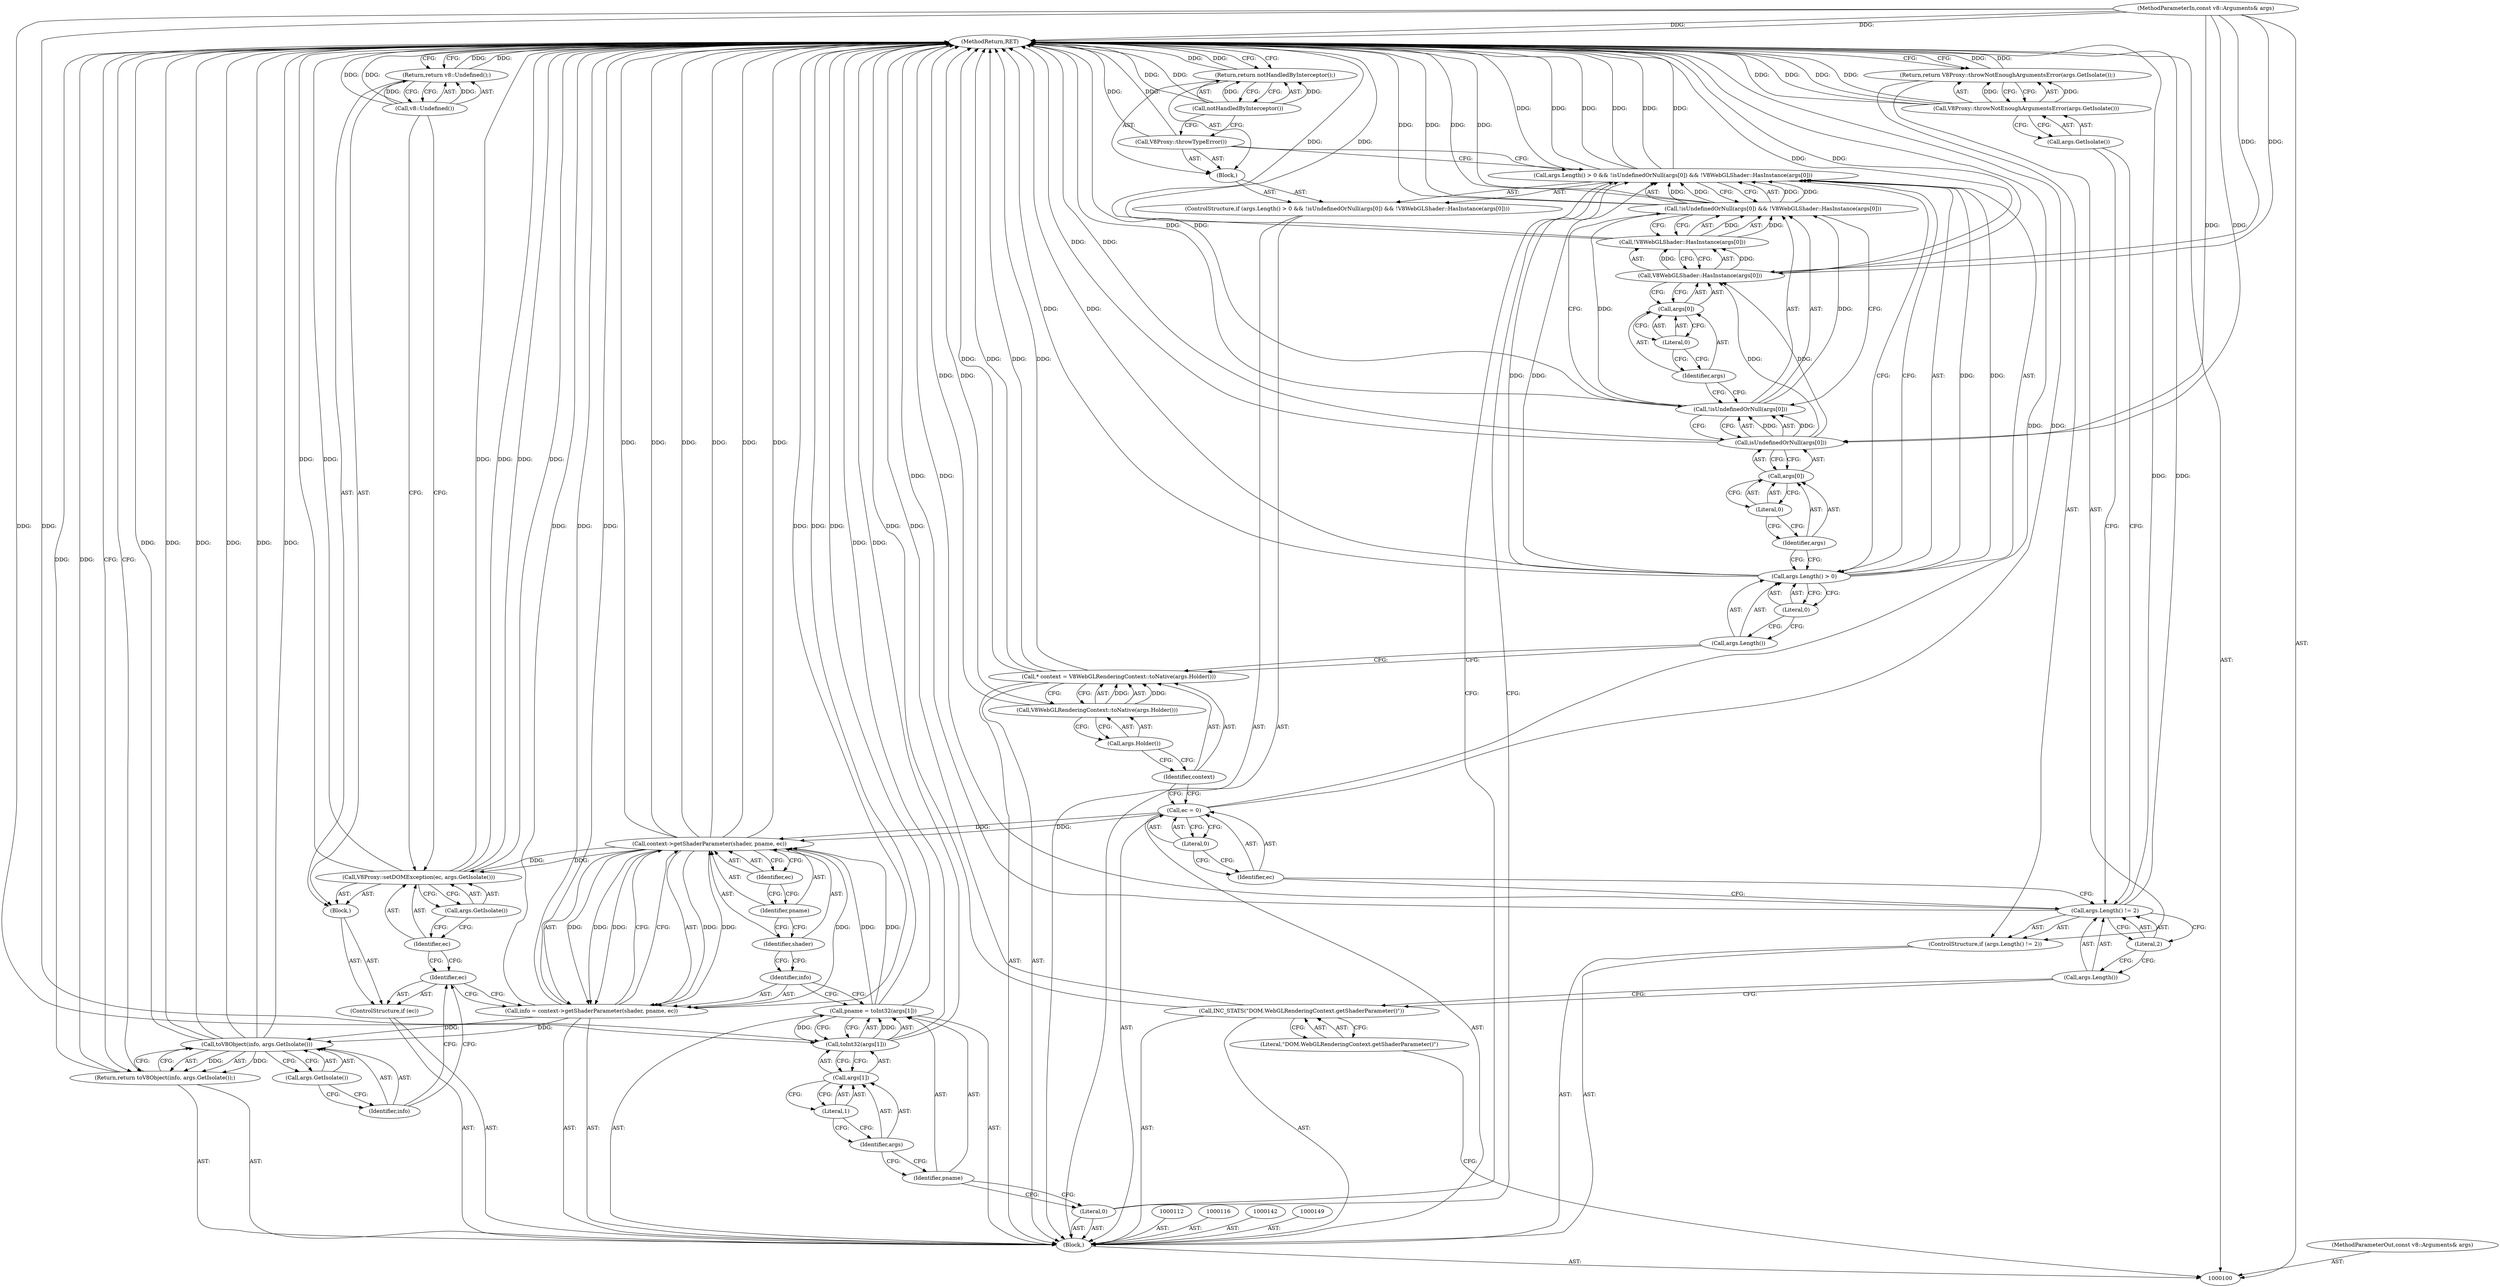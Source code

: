 digraph "0_Chrome_e9372a1bfd3588a80fcf49aa07321f0971dd6091_60" {
"1000168" [label="(MethodReturn,RET)"];
"1000101" [label="(MethodParameterIn,const v8::Arguments& args)"];
"1000266" [label="(MethodParameterOut,const v8::Arguments& args)"];
"1000125" [label="(Literal,0)"];
"1000126" [label="(Call,!isUndefinedOrNull(args[0]) && !V8WebGLShader::HasInstance(args[0]))"];
"1000127" [label="(Call,!isUndefinedOrNull(args[0]))"];
"1000128" [label="(Call,isUndefinedOrNull(args[0]))"];
"1000121" [label="(ControlStructure,if (args.Length() > 0 && !isUndefinedOrNull(args[0]) && !V8WebGLShader::HasInstance(args[0])))"];
"1000129" [label="(Call,args[0])"];
"1000130" [label="(Identifier,args)"];
"1000131" [label="(Literal,0)"];
"1000132" [label="(Call,!V8WebGLShader::HasInstance(args[0]))"];
"1000133" [label="(Call,V8WebGLShader::HasInstance(args[0]))"];
"1000122" [label="(Call,args.Length() > 0 && !isUndefinedOrNull(args[0]) && !V8WebGLShader::HasInstance(args[0]))"];
"1000123" [label="(Call,args.Length() > 0)"];
"1000124" [label="(Call,args.Length())"];
"1000134" [label="(Call,args[0])"];
"1000135" [label="(Identifier,args)"];
"1000136" [label="(Literal,0)"];
"1000137" [label="(Block,)"];
"1000138" [label="(Call,V8Proxy::throwTypeError())"];
"1000140" [label="(Call,notHandledByInterceptor())"];
"1000139" [label="(Return,return notHandledByInterceptor();)"];
"1000141" [label="(Literal,0)"];
"1000143" [label="(Call,pname = toInt32(args[1]))"];
"1000144" [label="(Identifier,pname)"];
"1000145" [label="(Call,toInt32(args[1]))"];
"1000146" [label="(Call,args[1])"];
"1000147" [label="(Identifier,args)"];
"1000148" [label="(Literal,1)"];
"1000150" [label="(Call,info = context->getShaderParameter(shader, pname, ec))"];
"1000151" [label="(Identifier,info)"];
"1000152" [label="(Call,context->getShaderParameter(shader, pname, ec))"];
"1000153" [label="(Identifier,shader)"];
"1000154" [label="(Identifier,pname)"];
"1000155" [label="(Identifier,ec)"];
"1000158" [label="(Block,)"];
"1000156" [label="(ControlStructure,if (ec))"];
"1000157" [label="(Identifier,ec)"];
"1000160" [label="(Identifier,ec)"];
"1000161" [label="(Call,args.GetIsolate())"];
"1000159" [label="(Call,V8Proxy::setDOMException(ec, args.GetIsolate()))"];
"1000163" [label="(Call,v8::Undefined())"];
"1000162" [label="(Return,return v8::Undefined();)"];
"1000102" [label="(Block,)"];
"1000165" [label="(Call,toV8Object(info, args.GetIsolate()))"];
"1000166" [label="(Identifier,info)"];
"1000167" [label="(Call,args.GetIsolate())"];
"1000164" [label="(Return,return toV8Object(info, args.GetIsolate());)"];
"1000104" [label="(Literal,\"DOM.WebGLRenderingContext.getShaderParameter()\")"];
"1000103" [label="(Call,INC_STATS(\"DOM.WebGLRenderingContext.getShaderParameter()\"))"];
"1000108" [label="(Literal,2)"];
"1000105" [label="(ControlStructure,if (args.Length() != 2))"];
"1000106" [label="(Call,args.Length() != 2)"];
"1000107" [label="(Call,args.Length())"];
"1000110" [label="(Call,V8Proxy::throwNotEnoughArgumentsError(args.GetIsolate()))"];
"1000111" [label="(Call,args.GetIsolate())"];
"1000109" [label="(Return,return V8Proxy::throwNotEnoughArgumentsError(args.GetIsolate());)"];
"1000113" [label="(Call,ec = 0)"];
"1000114" [label="(Identifier,ec)"];
"1000115" [label="(Literal,0)"];
"1000117" [label="(Call,* context = V8WebGLRenderingContext::toNative(args.Holder()))"];
"1000118" [label="(Identifier,context)"];
"1000119" [label="(Call,V8WebGLRenderingContext::toNative(args.Holder()))"];
"1000120" [label="(Call,args.Holder())"];
"1000168" -> "1000100"  [label="AST: "];
"1000168" -> "1000109"  [label="CFG: "];
"1000168" -> "1000139"  [label="CFG: "];
"1000168" -> "1000162"  [label="CFG: "];
"1000168" -> "1000164"  [label="CFG: "];
"1000139" -> "1000168"  [label="DDG: "];
"1000122" -> "1000168"  [label="DDG: "];
"1000122" -> "1000168"  [label="DDG: "];
"1000122" -> "1000168"  [label="DDG: "];
"1000117" -> "1000168"  [label="DDG: "];
"1000117" -> "1000168"  [label="DDG: "];
"1000132" -> "1000168"  [label="DDG: "];
"1000152" -> "1000168"  [label="DDG: "];
"1000152" -> "1000168"  [label="DDG: "];
"1000152" -> "1000168"  [label="DDG: "];
"1000106" -> "1000168"  [label="DDG: "];
"1000106" -> "1000168"  [label="DDG: "];
"1000159" -> "1000168"  [label="DDG: "];
"1000159" -> "1000168"  [label="DDG: "];
"1000159" -> "1000168"  [label="DDG: "];
"1000150" -> "1000168"  [label="DDG: "];
"1000150" -> "1000168"  [label="DDG: "];
"1000113" -> "1000168"  [label="DDG: "];
"1000126" -> "1000168"  [label="DDG: "];
"1000126" -> "1000168"  [label="DDG: "];
"1000165" -> "1000168"  [label="DDG: "];
"1000165" -> "1000168"  [label="DDG: "];
"1000165" -> "1000168"  [label="DDG: "];
"1000140" -> "1000168"  [label="DDG: "];
"1000128" -> "1000168"  [label="DDG: "];
"1000103" -> "1000168"  [label="DDG: "];
"1000133" -> "1000168"  [label="DDG: "];
"1000101" -> "1000168"  [label="DDG: "];
"1000110" -> "1000168"  [label="DDG: "];
"1000110" -> "1000168"  [label="DDG: "];
"1000119" -> "1000168"  [label="DDG: "];
"1000143" -> "1000168"  [label="DDG: "];
"1000127" -> "1000168"  [label="DDG: "];
"1000138" -> "1000168"  [label="DDG: "];
"1000163" -> "1000168"  [label="DDG: "];
"1000145" -> "1000168"  [label="DDG: "];
"1000123" -> "1000168"  [label="DDG: "];
"1000162" -> "1000168"  [label="DDG: "];
"1000164" -> "1000168"  [label="DDG: "];
"1000109" -> "1000168"  [label="DDG: "];
"1000101" -> "1000100"  [label="AST: "];
"1000101" -> "1000168"  [label="DDG: "];
"1000101" -> "1000128"  [label="DDG: "];
"1000101" -> "1000133"  [label="DDG: "];
"1000101" -> "1000145"  [label="DDG: "];
"1000266" -> "1000100"  [label="AST: "];
"1000125" -> "1000123"  [label="AST: "];
"1000125" -> "1000124"  [label="CFG: "];
"1000123" -> "1000125"  [label="CFG: "];
"1000126" -> "1000122"  [label="AST: "];
"1000126" -> "1000127"  [label="CFG: "];
"1000126" -> "1000132"  [label="CFG: "];
"1000127" -> "1000126"  [label="AST: "];
"1000132" -> "1000126"  [label="AST: "];
"1000122" -> "1000126"  [label="CFG: "];
"1000126" -> "1000168"  [label="DDG: "];
"1000126" -> "1000168"  [label="DDG: "];
"1000126" -> "1000122"  [label="DDG: "];
"1000126" -> "1000122"  [label="DDG: "];
"1000127" -> "1000126"  [label="DDG: "];
"1000132" -> "1000126"  [label="DDG: "];
"1000127" -> "1000126"  [label="AST: "];
"1000127" -> "1000128"  [label="CFG: "];
"1000128" -> "1000127"  [label="AST: "];
"1000135" -> "1000127"  [label="CFG: "];
"1000126" -> "1000127"  [label="CFG: "];
"1000127" -> "1000168"  [label="DDG: "];
"1000127" -> "1000126"  [label="DDG: "];
"1000128" -> "1000127"  [label="DDG: "];
"1000128" -> "1000127"  [label="AST: "];
"1000128" -> "1000129"  [label="CFG: "];
"1000129" -> "1000128"  [label="AST: "];
"1000127" -> "1000128"  [label="CFG: "];
"1000128" -> "1000168"  [label="DDG: "];
"1000128" -> "1000127"  [label="DDG: "];
"1000101" -> "1000128"  [label="DDG: "];
"1000128" -> "1000133"  [label="DDG: "];
"1000121" -> "1000102"  [label="AST: "];
"1000122" -> "1000121"  [label="AST: "];
"1000137" -> "1000121"  [label="AST: "];
"1000129" -> "1000128"  [label="AST: "];
"1000129" -> "1000131"  [label="CFG: "];
"1000130" -> "1000129"  [label="AST: "];
"1000131" -> "1000129"  [label="AST: "];
"1000128" -> "1000129"  [label="CFG: "];
"1000130" -> "1000129"  [label="AST: "];
"1000130" -> "1000123"  [label="CFG: "];
"1000131" -> "1000130"  [label="CFG: "];
"1000131" -> "1000129"  [label="AST: "];
"1000131" -> "1000130"  [label="CFG: "];
"1000129" -> "1000131"  [label="CFG: "];
"1000132" -> "1000126"  [label="AST: "];
"1000132" -> "1000133"  [label="CFG: "];
"1000133" -> "1000132"  [label="AST: "];
"1000126" -> "1000132"  [label="CFG: "];
"1000132" -> "1000168"  [label="DDG: "];
"1000132" -> "1000126"  [label="DDG: "];
"1000133" -> "1000132"  [label="DDG: "];
"1000133" -> "1000132"  [label="AST: "];
"1000133" -> "1000134"  [label="CFG: "];
"1000134" -> "1000133"  [label="AST: "];
"1000132" -> "1000133"  [label="CFG: "];
"1000133" -> "1000168"  [label="DDG: "];
"1000133" -> "1000132"  [label="DDG: "];
"1000128" -> "1000133"  [label="DDG: "];
"1000101" -> "1000133"  [label="DDG: "];
"1000122" -> "1000121"  [label="AST: "];
"1000122" -> "1000123"  [label="CFG: "];
"1000122" -> "1000126"  [label="CFG: "];
"1000123" -> "1000122"  [label="AST: "];
"1000126" -> "1000122"  [label="AST: "];
"1000138" -> "1000122"  [label="CFG: "];
"1000141" -> "1000122"  [label="CFG: "];
"1000122" -> "1000168"  [label="DDG: "];
"1000122" -> "1000168"  [label="DDG: "];
"1000122" -> "1000168"  [label="DDG: "];
"1000123" -> "1000122"  [label="DDG: "];
"1000123" -> "1000122"  [label="DDG: "];
"1000126" -> "1000122"  [label="DDG: "];
"1000126" -> "1000122"  [label="DDG: "];
"1000123" -> "1000122"  [label="AST: "];
"1000123" -> "1000125"  [label="CFG: "];
"1000124" -> "1000123"  [label="AST: "];
"1000125" -> "1000123"  [label="AST: "];
"1000130" -> "1000123"  [label="CFG: "];
"1000122" -> "1000123"  [label="CFG: "];
"1000123" -> "1000168"  [label="DDG: "];
"1000123" -> "1000122"  [label="DDG: "];
"1000123" -> "1000122"  [label="DDG: "];
"1000124" -> "1000123"  [label="AST: "];
"1000124" -> "1000117"  [label="CFG: "];
"1000125" -> "1000124"  [label="CFG: "];
"1000134" -> "1000133"  [label="AST: "];
"1000134" -> "1000136"  [label="CFG: "];
"1000135" -> "1000134"  [label="AST: "];
"1000136" -> "1000134"  [label="AST: "];
"1000133" -> "1000134"  [label="CFG: "];
"1000135" -> "1000134"  [label="AST: "];
"1000135" -> "1000127"  [label="CFG: "];
"1000136" -> "1000135"  [label="CFG: "];
"1000136" -> "1000134"  [label="AST: "];
"1000136" -> "1000135"  [label="CFG: "];
"1000134" -> "1000136"  [label="CFG: "];
"1000137" -> "1000121"  [label="AST: "];
"1000138" -> "1000137"  [label="AST: "];
"1000139" -> "1000137"  [label="AST: "];
"1000138" -> "1000137"  [label="AST: "];
"1000138" -> "1000122"  [label="CFG: "];
"1000140" -> "1000138"  [label="CFG: "];
"1000138" -> "1000168"  [label="DDG: "];
"1000140" -> "1000139"  [label="AST: "];
"1000140" -> "1000138"  [label="CFG: "];
"1000139" -> "1000140"  [label="CFG: "];
"1000140" -> "1000168"  [label="DDG: "];
"1000140" -> "1000139"  [label="DDG: "];
"1000139" -> "1000137"  [label="AST: "];
"1000139" -> "1000140"  [label="CFG: "];
"1000140" -> "1000139"  [label="AST: "];
"1000168" -> "1000139"  [label="CFG: "];
"1000139" -> "1000168"  [label="DDG: "];
"1000140" -> "1000139"  [label="DDG: "];
"1000141" -> "1000102"  [label="AST: "];
"1000141" -> "1000122"  [label="CFG: "];
"1000144" -> "1000141"  [label="CFG: "];
"1000143" -> "1000102"  [label="AST: "];
"1000143" -> "1000145"  [label="CFG: "];
"1000144" -> "1000143"  [label="AST: "];
"1000145" -> "1000143"  [label="AST: "];
"1000151" -> "1000143"  [label="CFG: "];
"1000143" -> "1000168"  [label="DDG: "];
"1000145" -> "1000143"  [label="DDG: "];
"1000143" -> "1000152"  [label="DDG: "];
"1000144" -> "1000143"  [label="AST: "];
"1000144" -> "1000141"  [label="CFG: "];
"1000147" -> "1000144"  [label="CFG: "];
"1000145" -> "1000143"  [label="AST: "];
"1000145" -> "1000146"  [label="CFG: "];
"1000146" -> "1000145"  [label="AST: "];
"1000143" -> "1000145"  [label="CFG: "];
"1000145" -> "1000168"  [label="DDG: "];
"1000145" -> "1000143"  [label="DDG: "];
"1000101" -> "1000145"  [label="DDG: "];
"1000146" -> "1000145"  [label="AST: "];
"1000146" -> "1000148"  [label="CFG: "];
"1000147" -> "1000146"  [label="AST: "];
"1000148" -> "1000146"  [label="AST: "];
"1000145" -> "1000146"  [label="CFG: "];
"1000147" -> "1000146"  [label="AST: "];
"1000147" -> "1000144"  [label="CFG: "];
"1000148" -> "1000147"  [label="CFG: "];
"1000148" -> "1000146"  [label="AST: "];
"1000148" -> "1000147"  [label="CFG: "];
"1000146" -> "1000148"  [label="CFG: "];
"1000150" -> "1000102"  [label="AST: "];
"1000150" -> "1000152"  [label="CFG: "];
"1000151" -> "1000150"  [label="AST: "];
"1000152" -> "1000150"  [label="AST: "];
"1000157" -> "1000150"  [label="CFG: "];
"1000150" -> "1000168"  [label="DDG: "];
"1000150" -> "1000168"  [label="DDG: "];
"1000152" -> "1000150"  [label="DDG: "];
"1000152" -> "1000150"  [label="DDG: "];
"1000152" -> "1000150"  [label="DDG: "];
"1000150" -> "1000165"  [label="DDG: "];
"1000151" -> "1000150"  [label="AST: "];
"1000151" -> "1000143"  [label="CFG: "];
"1000153" -> "1000151"  [label="CFG: "];
"1000152" -> "1000150"  [label="AST: "];
"1000152" -> "1000155"  [label="CFG: "];
"1000153" -> "1000152"  [label="AST: "];
"1000154" -> "1000152"  [label="AST: "];
"1000155" -> "1000152"  [label="AST: "];
"1000150" -> "1000152"  [label="CFG: "];
"1000152" -> "1000168"  [label="DDG: "];
"1000152" -> "1000168"  [label="DDG: "];
"1000152" -> "1000168"  [label="DDG: "];
"1000152" -> "1000150"  [label="DDG: "];
"1000152" -> "1000150"  [label="DDG: "];
"1000152" -> "1000150"  [label="DDG: "];
"1000143" -> "1000152"  [label="DDG: "];
"1000113" -> "1000152"  [label="DDG: "];
"1000152" -> "1000159"  [label="DDG: "];
"1000153" -> "1000152"  [label="AST: "];
"1000153" -> "1000151"  [label="CFG: "];
"1000154" -> "1000153"  [label="CFG: "];
"1000154" -> "1000152"  [label="AST: "];
"1000154" -> "1000153"  [label="CFG: "];
"1000155" -> "1000154"  [label="CFG: "];
"1000155" -> "1000152"  [label="AST: "];
"1000155" -> "1000154"  [label="CFG: "];
"1000152" -> "1000155"  [label="CFG: "];
"1000158" -> "1000156"  [label="AST: "];
"1000159" -> "1000158"  [label="AST: "];
"1000162" -> "1000158"  [label="AST: "];
"1000156" -> "1000102"  [label="AST: "];
"1000157" -> "1000156"  [label="AST: "];
"1000158" -> "1000156"  [label="AST: "];
"1000157" -> "1000156"  [label="AST: "];
"1000157" -> "1000150"  [label="CFG: "];
"1000160" -> "1000157"  [label="CFG: "];
"1000166" -> "1000157"  [label="CFG: "];
"1000160" -> "1000159"  [label="AST: "];
"1000160" -> "1000157"  [label="CFG: "];
"1000161" -> "1000160"  [label="CFG: "];
"1000161" -> "1000159"  [label="AST: "];
"1000161" -> "1000160"  [label="CFG: "];
"1000159" -> "1000161"  [label="CFG: "];
"1000159" -> "1000158"  [label="AST: "];
"1000159" -> "1000161"  [label="CFG: "];
"1000160" -> "1000159"  [label="AST: "];
"1000161" -> "1000159"  [label="AST: "];
"1000163" -> "1000159"  [label="CFG: "];
"1000159" -> "1000168"  [label="DDG: "];
"1000159" -> "1000168"  [label="DDG: "];
"1000159" -> "1000168"  [label="DDG: "];
"1000152" -> "1000159"  [label="DDG: "];
"1000163" -> "1000162"  [label="AST: "];
"1000163" -> "1000159"  [label="CFG: "];
"1000162" -> "1000163"  [label="CFG: "];
"1000163" -> "1000168"  [label="DDG: "];
"1000163" -> "1000162"  [label="DDG: "];
"1000162" -> "1000158"  [label="AST: "];
"1000162" -> "1000163"  [label="CFG: "];
"1000163" -> "1000162"  [label="AST: "];
"1000168" -> "1000162"  [label="CFG: "];
"1000162" -> "1000168"  [label="DDG: "];
"1000163" -> "1000162"  [label="DDG: "];
"1000102" -> "1000100"  [label="AST: "];
"1000103" -> "1000102"  [label="AST: "];
"1000105" -> "1000102"  [label="AST: "];
"1000112" -> "1000102"  [label="AST: "];
"1000113" -> "1000102"  [label="AST: "];
"1000116" -> "1000102"  [label="AST: "];
"1000117" -> "1000102"  [label="AST: "];
"1000121" -> "1000102"  [label="AST: "];
"1000141" -> "1000102"  [label="AST: "];
"1000142" -> "1000102"  [label="AST: "];
"1000143" -> "1000102"  [label="AST: "];
"1000149" -> "1000102"  [label="AST: "];
"1000150" -> "1000102"  [label="AST: "];
"1000156" -> "1000102"  [label="AST: "];
"1000164" -> "1000102"  [label="AST: "];
"1000165" -> "1000164"  [label="AST: "];
"1000165" -> "1000167"  [label="CFG: "];
"1000166" -> "1000165"  [label="AST: "];
"1000167" -> "1000165"  [label="AST: "];
"1000164" -> "1000165"  [label="CFG: "];
"1000165" -> "1000168"  [label="DDG: "];
"1000165" -> "1000168"  [label="DDG: "];
"1000165" -> "1000168"  [label="DDG: "];
"1000165" -> "1000164"  [label="DDG: "];
"1000150" -> "1000165"  [label="DDG: "];
"1000166" -> "1000165"  [label="AST: "];
"1000166" -> "1000157"  [label="CFG: "];
"1000167" -> "1000166"  [label="CFG: "];
"1000167" -> "1000165"  [label="AST: "];
"1000167" -> "1000166"  [label="CFG: "];
"1000165" -> "1000167"  [label="CFG: "];
"1000164" -> "1000102"  [label="AST: "];
"1000164" -> "1000165"  [label="CFG: "];
"1000165" -> "1000164"  [label="AST: "];
"1000168" -> "1000164"  [label="CFG: "];
"1000164" -> "1000168"  [label="DDG: "];
"1000165" -> "1000164"  [label="DDG: "];
"1000104" -> "1000103"  [label="AST: "];
"1000104" -> "1000100"  [label="CFG: "];
"1000103" -> "1000104"  [label="CFG: "];
"1000103" -> "1000102"  [label="AST: "];
"1000103" -> "1000104"  [label="CFG: "];
"1000104" -> "1000103"  [label="AST: "];
"1000107" -> "1000103"  [label="CFG: "];
"1000103" -> "1000168"  [label="DDG: "];
"1000108" -> "1000106"  [label="AST: "];
"1000108" -> "1000107"  [label="CFG: "];
"1000106" -> "1000108"  [label="CFG: "];
"1000105" -> "1000102"  [label="AST: "];
"1000106" -> "1000105"  [label="AST: "];
"1000109" -> "1000105"  [label="AST: "];
"1000106" -> "1000105"  [label="AST: "];
"1000106" -> "1000108"  [label="CFG: "];
"1000107" -> "1000106"  [label="AST: "];
"1000108" -> "1000106"  [label="AST: "];
"1000111" -> "1000106"  [label="CFG: "];
"1000114" -> "1000106"  [label="CFG: "];
"1000106" -> "1000168"  [label="DDG: "];
"1000106" -> "1000168"  [label="DDG: "];
"1000107" -> "1000106"  [label="AST: "];
"1000107" -> "1000103"  [label="CFG: "];
"1000108" -> "1000107"  [label="CFG: "];
"1000110" -> "1000109"  [label="AST: "];
"1000110" -> "1000111"  [label="CFG: "];
"1000111" -> "1000110"  [label="AST: "];
"1000109" -> "1000110"  [label="CFG: "];
"1000110" -> "1000168"  [label="DDG: "];
"1000110" -> "1000168"  [label="DDG: "];
"1000110" -> "1000109"  [label="DDG: "];
"1000111" -> "1000110"  [label="AST: "];
"1000111" -> "1000106"  [label="CFG: "];
"1000110" -> "1000111"  [label="CFG: "];
"1000109" -> "1000105"  [label="AST: "];
"1000109" -> "1000110"  [label="CFG: "];
"1000110" -> "1000109"  [label="AST: "];
"1000168" -> "1000109"  [label="CFG: "];
"1000109" -> "1000168"  [label="DDG: "];
"1000110" -> "1000109"  [label="DDG: "];
"1000113" -> "1000102"  [label="AST: "];
"1000113" -> "1000115"  [label="CFG: "];
"1000114" -> "1000113"  [label="AST: "];
"1000115" -> "1000113"  [label="AST: "];
"1000118" -> "1000113"  [label="CFG: "];
"1000113" -> "1000168"  [label="DDG: "];
"1000113" -> "1000152"  [label="DDG: "];
"1000114" -> "1000113"  [label="AST: "];
"1000114" -> "1000106"  [label="CFG: "];
"1000115" -> "1000114"  [label="CFG: "];
"1000115" -> "1000113"  [label="AST: "];
"1000115" -> "1000114"  [label="CFG: "];
"1000113" -> "1000115"  [label="CFG: "];
"1000117" -> "1000102"  [label="AST: "];
"1000117" -> "1000119"  [label="CFG: "];
"1000118" -> "1000117"  [label="AST: "];
"1000119" -> "1000117"  [label="AST: "];
"1000124" -> "1000117"  [label="CFG: "];
"1000117" -> "1000168"  [label="DDG: "];
"1000117" -> "1000168"  [label="DDG: "];
"1000119" -> "1000117"  [label="DDG: "];
"1000118" -> "1000117"  [label="AST: "];
"1000118" -> "1000113"  [label="CFG: "];
"1000120" -> "1000118"  [label="CFG: "];
"1000119" -> "1000117"  [label="AST: "];
"1000119" -> "1000120"  [label="CFG: "];
"1000120" -> "1000119"  [label="AST: "];
"1000117" -> "1000119"  [label="CFG: "];
"1000119" -> "1000168"  [label="DDG: "];
"1000119" -> "1000117"  [label="DDG: "];
"1000120" -> "1000119"  [label="AST: "];
"1000120" -> "1000118"  [label="CFG: "];
"1000119" -> "1000120"  [label="CFG: "];
}
